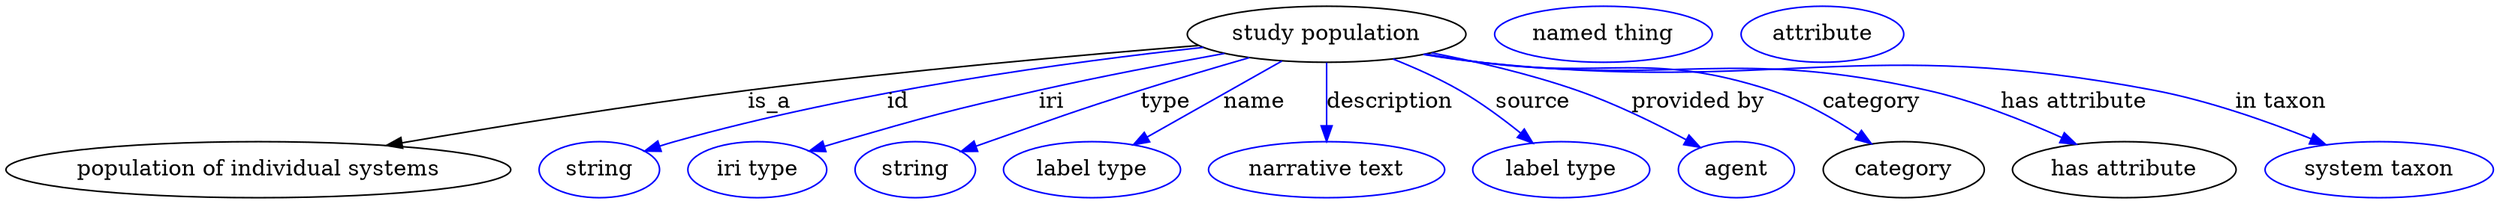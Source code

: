 digraph {
	graph [bb="0,0,1588,123"];
	node [label="\N"];
	"study population"	[height=0.5,
		label="study population",
		pos="844.19,105",
		width=2.4734];
	"population of individual systems"	[height=0.5,
		pos="161.19,18",
		width=4.4774];
	"study population" -> "population of individual systems"	[label=is_a,
		lp="488.19,61.5",
		pos="e,243.03,33.546 762.45,97.782 687.37,91.71 573.08,81.563 474.19,69 399.59,59.524 315.45,45.919 253.21,35.292"];
	id	[color=blue,
		height=0.5,
		label=string,
		pos="379.19,18",
		width=1.0652];
	"study population" -> id	[color=blue,
		label=id,
		lp="570.19,61.5",
		pos="e,408.18,29.948 765.4,96.571 680.68,87.333 542.59,68.652 427.19,36 424.08,35.121 420.89,34.148 417.69,33.124",
		style=solid];
	iri	[color=blue,
		height=0.5,
		label="iri type",
		pos="480.19,18",
		width=1.2277];
	"study population" -> iri	[color=blue,
		label=iri,
		lp="668.19,61.5",
		pos="e,513.81,29.865 778.82,92.686 743.56,86.301 699.36,77.845 660.19,69 603.72,56.251 589.81,52.03 534.19,36 530.67,34.988 527.04,33.911 \
523.4,32.81",
		style=solid];
	type	[color=blue,
		height=0.5,
		label=string,
		pos="581.19,18",
		width=1.0652];
	"study population" -> type	[color=blue,
		label=type,
		lp="741.19,61.5",
		pos="e,610.49,29.697 794.83,89.986 773.37,83.763 747.97,76.223 725.19,69 681.78,55.239 671.15,51.079 628.19,36 625.5,35.057 622.73,34.077 \
619.94,33.084",
		style=solid];
	name	[color=blue,
		height=0.5,
		label="label type",
		pos="694.19,18",
		width=1.5707];
	"study population" -> name	[color=blue,
		label=name,
		lp="798.19,61.5",
		pos="e,720.63,33.988 815.62,87.812 791.13,73.938 755.77,53.896 729.51,39.017",
		style=solid];
	description	[color=blue,
		height=0.5,
		label="narrative text",
		pos="844.19,18",
		width=2.0943];
	"study population" -> description	[color=blue,
		label=description,
		lp="884.69,61.5",
		pos="e,844.19,36.175 844.19,86.799 844.19,75.163 844.19,59.548 844.19,46.237",
		style=solid];
	source	[color=blue,
		height=0.5,
		label="label type",
		pos="994.19,18",
		width=1.5707];
	"study population" -> source	[color=blue,
		label=source,
		lp="976.19,61.5",
		pos="e,976.06,35.051 886.74,89.044 900.64,83.49 915.91,76.654 929.19,69 942.78,61.158 956.72,50.798 968.19,41.543",
		style=solid];
	"provided by"	[color=blue,
		height=0.5,
		label=agent,
		pos="1106.2,18",
		width=1.0291];
	"study population" -> "provided by"	[color=blue,
		label="provided by",
		lp="1081.7,61.5",
		pos="e,1083,32.385 911.35,93.037 940.35,87.354 974.38,79.394 1004.2,69 1028.5,60.534 1054.5,47.726 1074.1,37.192",
		style=solid];
	category	[height=0.5,
		pos="1212.2,18",
		width=1.4263];
	"study population" -> category	[color=blue,
		label=category,
		lp="1191.7,61.5",
		pos="e,1191.7,34.726 907.6,92.282 919.09,90.364 930.98,88.512 942.19,87 1024.5,75.895 1049.3,94.865 1128.2,69 1147.7,62.594 1167.6,51.045 \
1183.1,40.659",
		style=solid];
	"has attribute"	[height=0.5,
		pos="1353.2,18",
		width=1.9859];
	"study population" -> "has attribute"	[color=blue,
		label="has attribute",
		lp="1321.2,61.5",
		pos="e,1322.5,34.361 906.51,92.143 918.33,90.193 930.61,88.365 942.19,87 1068.2,72.132 1103.3,96.75 1227.2,69 1257,62.322 1289,49.566 \
1313.2,38.61",
		style=solid];
	"in taxon"	[color=blue,
		height=0.5,
		label="system taxon",
		pos="1515.2,18",
		width=2.022];
	"study population" -> "in taxon"	[color=blue,
		label="in taxon",
		lp="1453.2,61.5",
		pos="e,1481.3,34.042 905.96,92.029 917.94,90.064 930.42,88.261 942.19,87 1132.4,66.611 1184.3,104.96 1372.2,69 1406.6,62.411 1444,49.129 \
1471.8,37.91",
		style=solid];
	"named thing_category"	[color=blue,
		height=0.5,
		label="named thing",
		pos="1021.2,105",
		width=1.9318];
	"systemic entity_has attribute"	[color=blue,
		height=0.5,
		label=attribute,
		pos="1161.2,105",
		width=1.4443];
}
